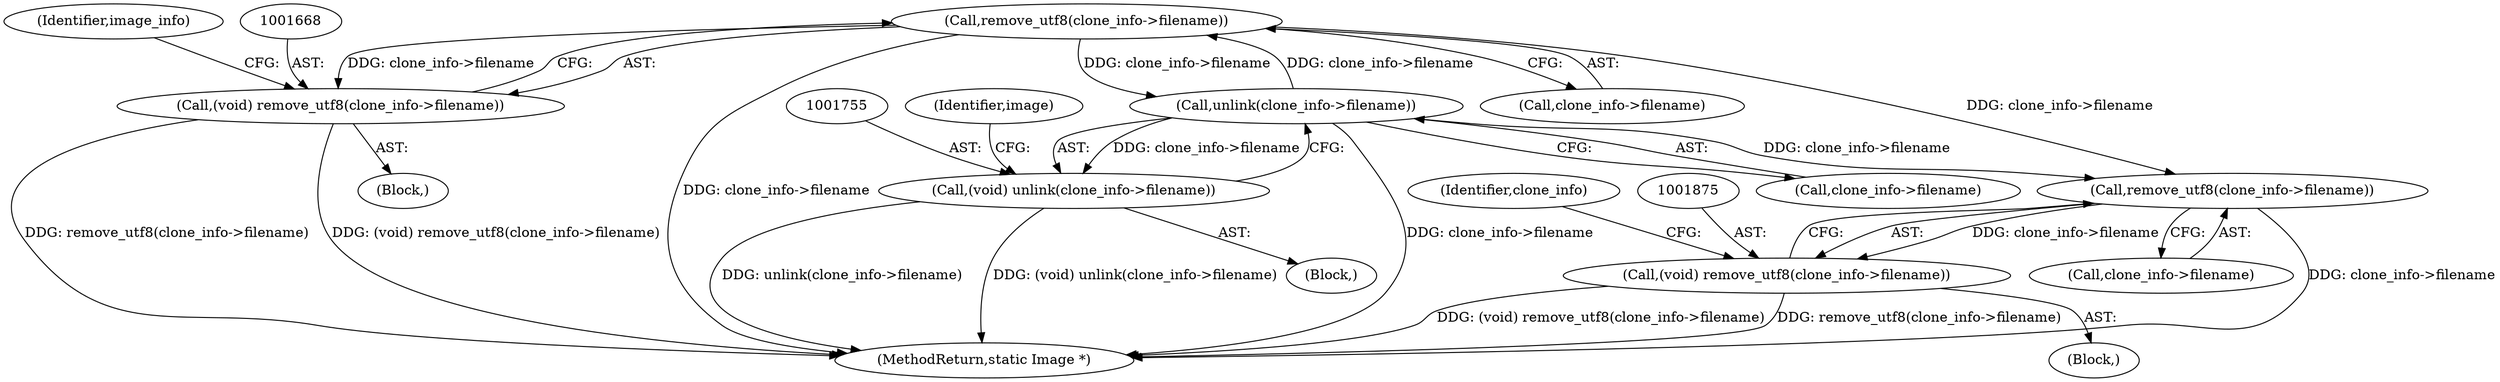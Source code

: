 digraph "0_ImageMagick_e5c063a1007506ba69e97a35effcdef944421c89@API" {
"1001669" [label="(Call,remove_utf8(clone_info->filename))"];
"1001756" [label="(Call,unlink(clone_info->filename))"];
"1001669" [label="(Call,remove_utf8(clone_info->filename))"];
"1001667" [label="(Call,(void) remove_utf8(clone_info->filename))"];
"1001876" [label="(Call,remove_utf8(clone_info->filename))"];
"1001874" [label="(Call,(void) remove_utf8(clone_info->filename))"];
"1001754" [label="(Call,(void) unlink(clone_info->filename))"];
"1001757" [label="(Call,clone_info->filename)"];
"1001874" [label="(Call,(void) remove_utf8(clone_info->filename))"];
"1001744" [label="(Block,)"];
"1001754" [label="(Call,(void) unlink(clone_info->filename))"];
"1001864" [label="(Block,)"];
"1001657" [label="(Block,)"];
"1001674" [label="(Identifier,image_info)"];
"1001877" [label="(Call,clone_info->filename)"];
"1001670" [label="(Call,clone_info->filename)"];
"1001669" [label="(Call,remove_utf8(clone_info->filename))"];
"1001756" [label="(Call,unlink(clone_info->filename))"];
"1001876" [label="(Call,remove_utf8(clone_info->filename))"];
"1001916" [label="(MethodReturn,static Image *)"];
"1000423" [label="(Identifier,image)"];
"1001881" [label="(Identifier,clone_info)"];
"1001667" [label="(Call,(void) remove_utf8(clone_info->filename))"];
"1001669" -> "1001667"  [label="AST: "];
"1001669" -> "1001670"  [label="CFG: "];
"1001670" -> "1001669"  [label="AST: "];
"1001667" -> "1001669"  [label="CFG: "];
"1001669" -> "1001916"  [label="DDG: clone_info->filename"];
"1001669" -> "1001667"  [label="DDG: clone_info->filename"];
"1001756" -> "1001669"  [label="DDG: clone_info->filename"];
"1001669" -> "1001756"  [label="DDG: clone_info->filename"];
"1001669" -> "1001876"  [label="DDG: clone_info->filename"];
"1001756" -> "1001754"  [label="AST: "];
"1001756" -> "1001757"  [label="CFG: "];
"1001757" -> "1001756"  [label="AST: "];
"1001754" -> "1001756"  [label="CFG: "];
"1001756" -> "1001916"  [label="DDG: clone_info->filename"];
"1001756" -> "1001754"  [label="DDG: clone_info->filename"];
"1001756" -> "1001876"  [label="DDG: clone_info->filename"];
"1001667" -> "1001657"  [label="AST: "];
"1001668" -> "1001667"  [label="AST: "];
"1001674" -> "1001667"  [label="CFG: "];
"1001667" -> "1001916"  [label="DDG: remove_utf8(clone_info->filename)"];
"1001667" -> "1001916"  [label="DDG: (void) remove_utf8(clone_info->filename)"];
"1001876" -> "1001874"  [label="AST: "];
"1001876" -> "1001877"  [label="CFG: "];
"1001877" -> "1001876"  [label="AST: "];
"1001874" -> "1001876"  [label="CFG: "];
"1001876" -> "1001916"  [label="DDG: clone_info->filename"];
"1001876" -> "1001874"  [label="DDG: clone_info->filename"];
"1001874" -> "1001864"  [label="AST: "];
"1001875" -> "1001874"  [label="AST: "];
"1001881" -> "1001874"  [label="CFG: "];
"1001874" -> "1001916"  [label="DDG: (void) remove_utf8(clone_info->filename)"];
"1001874" -> "1001916"  [label="DDG: remove_utf8(clone_info->filename)"];
"1001754" -> "1001744"  [label="AST: "];
"1001755" -> "1001754"  [label="AST: "];
"1000423" -> "1001754"  [label="CFG: "];
"1001754" -> "1001916"  [label="DDG: unlink(clone_info->filename)"];
"1001754" -> "1001916"  [label="DDG: (void) unlink(clone_info->filename)"];
}
